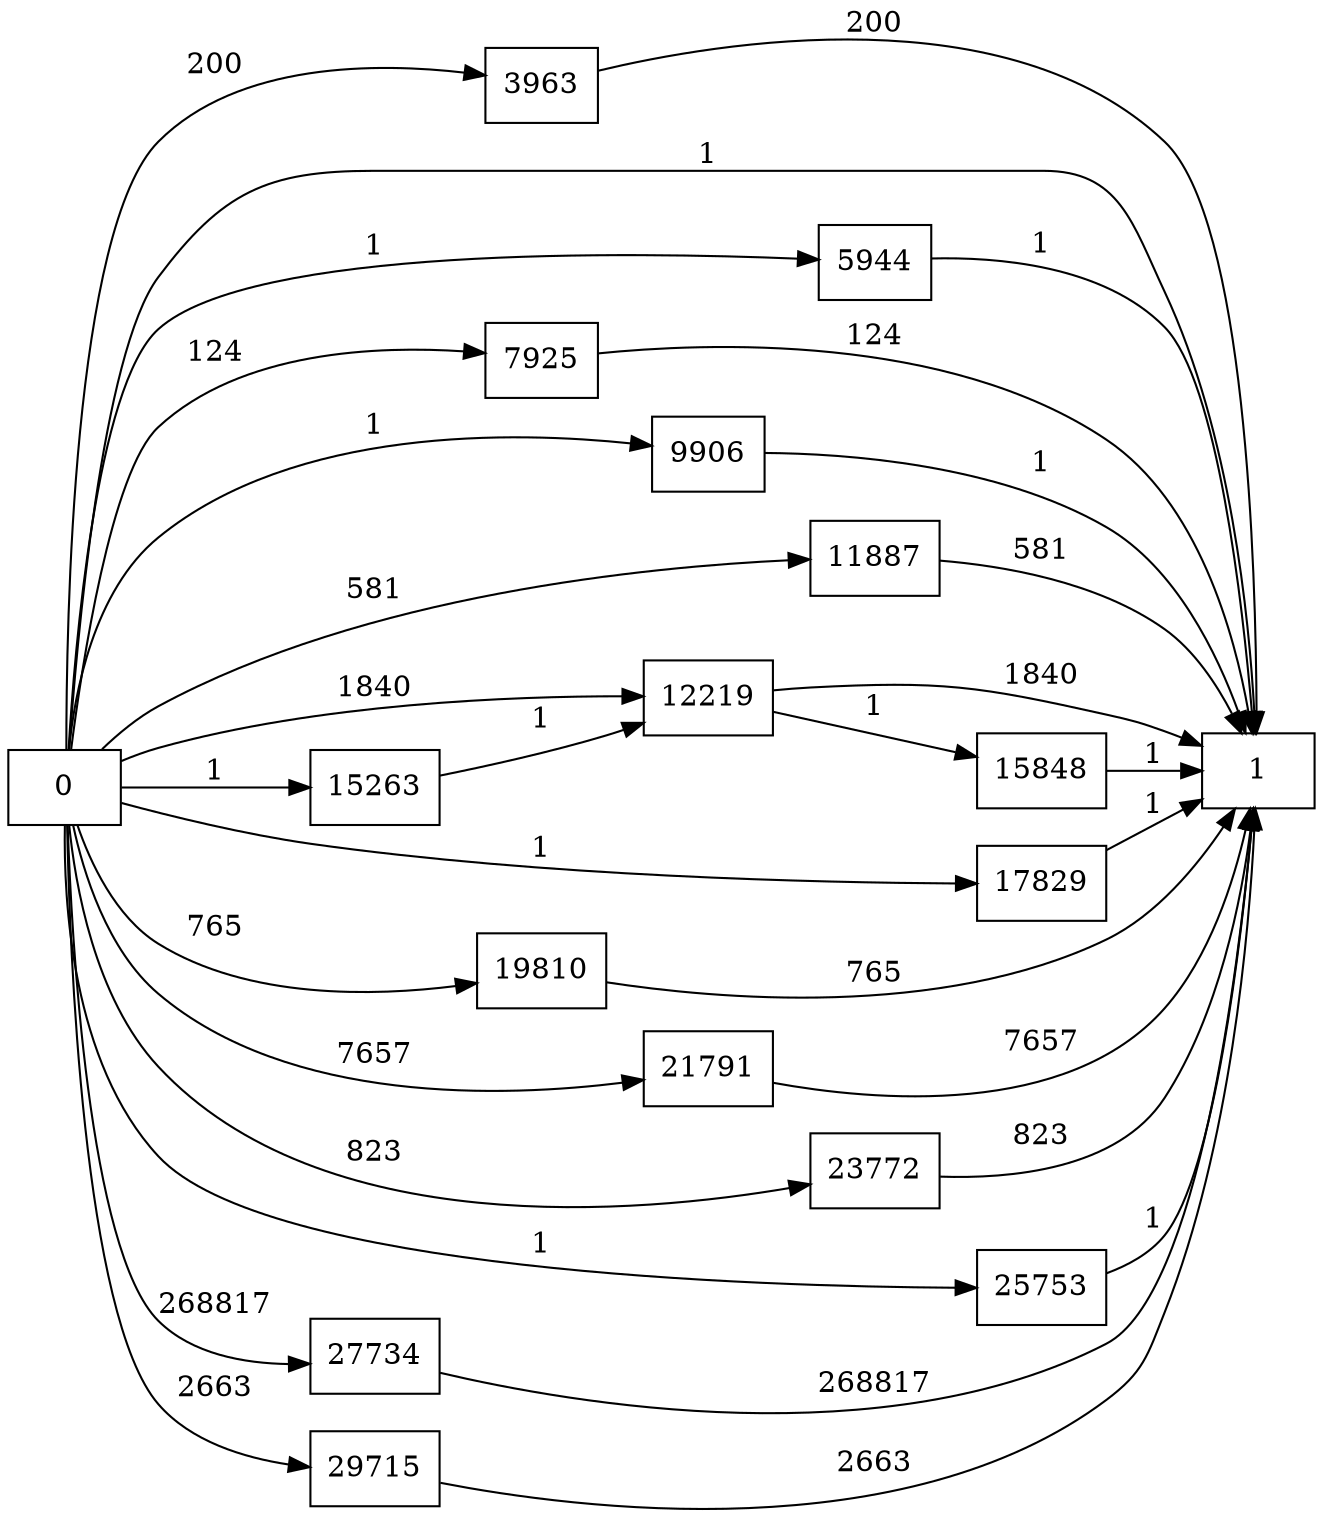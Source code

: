 digraph {
	graph [rankdir=LR]
	node [shape=rectangle]
	3963 -> 1 [label=200]
	5944 -> 1 [label=1]
	7925 -> 1 [label=124]
	9906 -> 1 [label=1]
	11887 -> 1 [label=581]
	12219 -> 1 [label=1840]
	12219 -> 15848 [label=1]
	15263 -> 12219 [label=1]
	15848 -> 1 [label=1]
	17829 -> 1 [label=1]
	19810 -> 1 [label=765]
	21791 -> 1 [label=7657]
	23772 -> 1 [label=823]
	25753 -> 1 [label=1]
	27734 -> 1 [label=268817]
	29715 -> 1 [label=2663]
	0 -> 1 [label=1]
	0 -> 3963 [label=200]
	0 -> 5944 [label=1]
	0 -> 7925 [label=124]
	0 -> 9906 [label=1]
	0 -> 11887 [label=581]
	0 -> 12219 [label=1840]
	0 -> 15263 [label=1]
	0 -> 17829 [label=1]
	0 -> 19810 [label=765]
	0 -> 21791 [label=7657]
	0 -> 23772 [label=823]
	0 -> 25753 [label=1]
	0 -> 27734 [label=268817]
	0 -> 29715 [label=2663]
}
